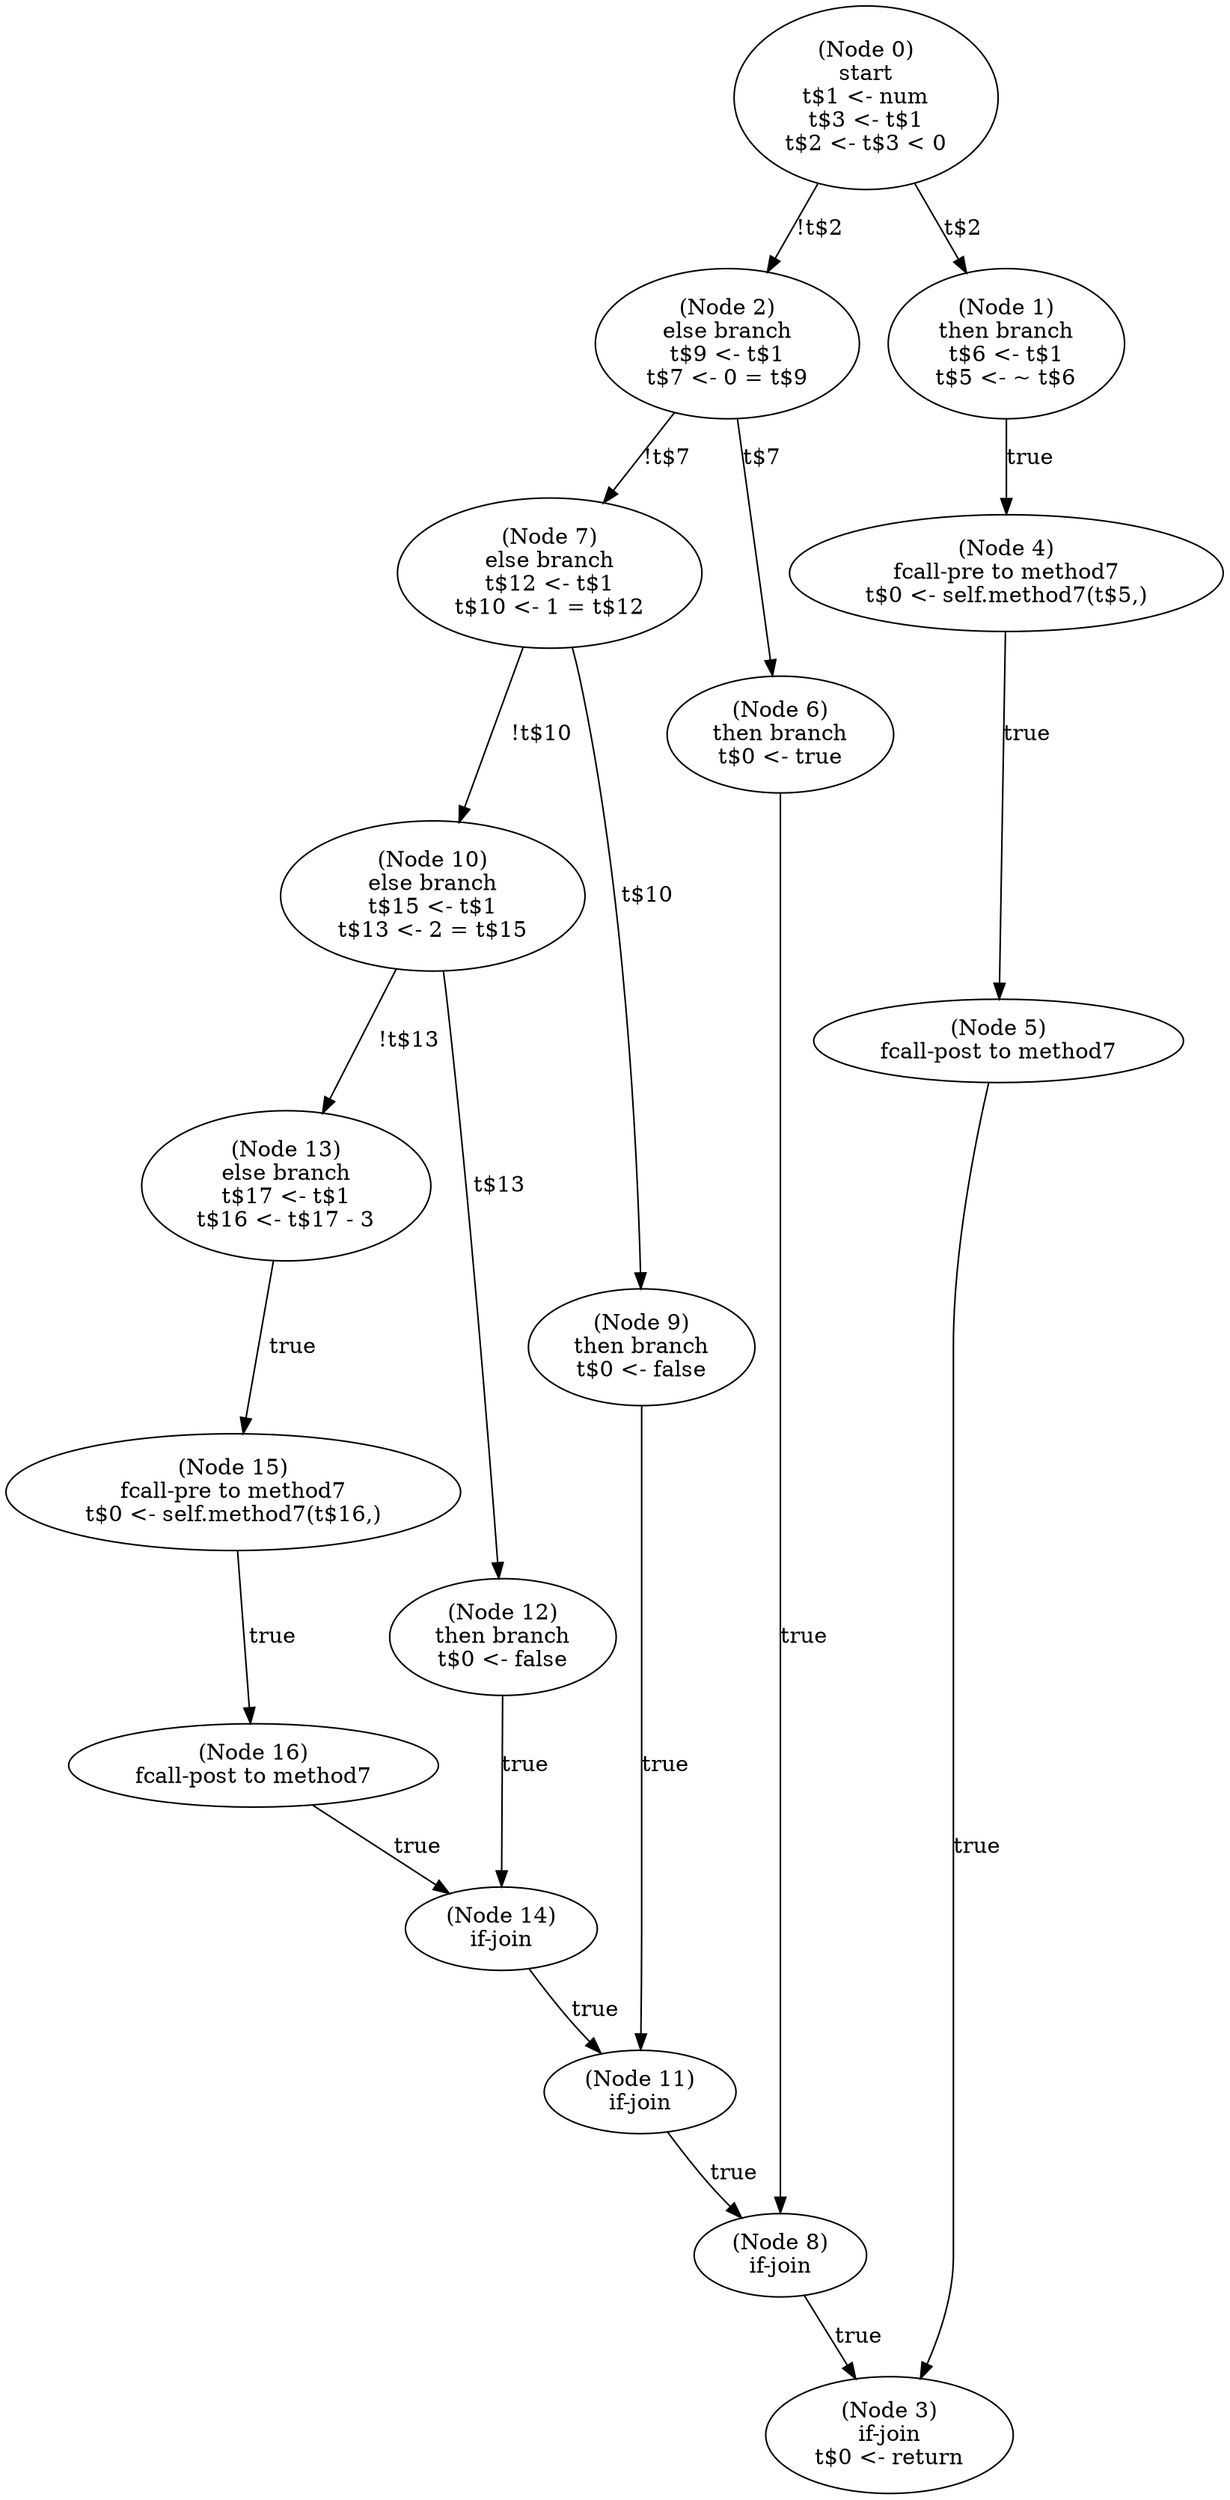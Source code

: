 digraph method7_post {
  n0 [label="(Node 0)\nstart\nt$1 <- num\nt$3 <- t$1\nt$2 <- t$3 < 0\n"];
 n0 -> n2 [label="!t$2"];
 n0 -> n1 [label="t$2"];
  n1 [label="(Node 1)\nthen branch\nt$6 <- t$1\nt$5 <- ~ t$6\n"];
 n1 -> n4 [label="true"];
  n2 [label="(Node 2)\nelse branch\nt$9 <- t$1\nt$7 <- 0 = t$9\n"];
 n2 -> n7 [label="!t$7"];
 n2 -> n6 [label="t$7"];
  n3 [label="(Node 3)\nif-join\nt$0 <- return\n"];
  n4 [label="(Node 4)\nfcall-pre to method7\nt$0 <- self.method7(t$5,)\n"];
 n4 -> n5 [label="true"];
  n5 [label="(Node 5)\nfcall-post to method7\n"];
 n5 -> n3 [label="true"];
  n6 [label="(Node 6)\nthen branch\nt$0 <- true\n"];
 n6 -> n8 [label="true"];
  n7 [label="(Node 7)\nelse branch\nt$12 <- t$1\nt$10 <- 1 = t$12\n"];
 n7 -> n10 [label="!t$10"];
 n7 -> n9 [label="t$10"];
  n8 [label="(Node 8)\nif-join\n"];
 n8 -> n3 [label="true"];
  n9 [label="(Node 9)\nthen branch\nt$0 <- false\n"];
 n9 -> n11 [label="true"];
  n10 [label="(Node 10)\nelse branch\nt$15 <- t$1\nt$13 <- 2 = t$15\n"];
 n10 -> n13 [label="!t$13"];
 n10 -> n12 [label="t$13"];
  n11 [label="(Node 11)\nif-join\n"];
 n11 -> n8 [label="true"];
  n12 [label="(Node 12)\nthen branch\nt$0 <- false\n"];
 n12 -> n14 [label="true"];
  n13 [label="(Node 13)\nelse branch\nt$17 <- t$1\nt$16 <- t$17 - 3\n"];
 n13 -> n15 [label="true"];
  n14 [label="(Node 14)\nif-join\n"];
 n14 -> n11 [label="true"];
  n15 [label="(Node 15)\nfcall-pre to method7\nt$0 <- self.method7(t$16,)\n"];
 n15 -> n16 [label="true"];
  n16 [label="(Node 16)\nfcall-post to method7\n"];
 n16 -> n14 [label="true"];
}
